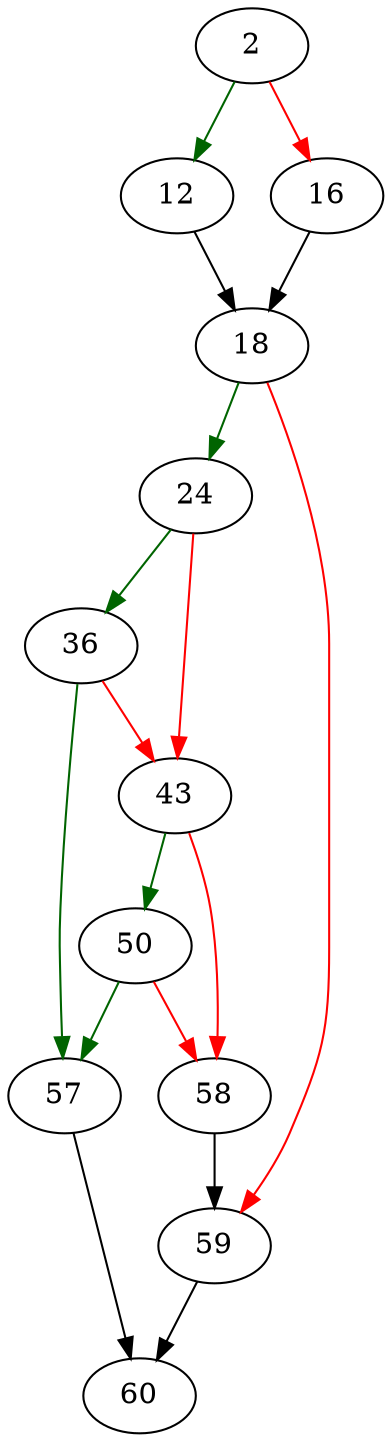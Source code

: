 strict digraph "isSetNullAction" {
	// Node definitions.
	2 [entry=true];
	12;
	16;
	18;
	24;
	59;
	36;
	43;
	57;
	50;
	58;
	60;

	// Edge definitions.
	2 -> 12 [
		color=darkgreen
		cond=true
	];
	2 -> 16 [
		color=red
		cond=false
	];
	12 -> 18;
	16 -> 18;
	18 -> 24 [
		color=darkgreen
		cond=true
	];
	18 -> 59 [
		color=red
		cond=false
	];
	24 -> 36 [
		color=darkgreen
		cond=true
	];
	24 -> 43 [
		color=red
		cond=false
	];
	59 -> 60;
	36 -> 43 [
		color=red
		cond=false
	];
	36 -> 57 [
		color=darkgreen
		cond=true
	];
	43 -> 50 [
		color=darkgreen
		cond=true
	];
	43 -> 58 [
		color=red
		cond=false
	];
	57 -> 60;
	50 -> 57 [
		color=darkgreen
		cond=true
	];
	50 -> 58 [
		color=red
		cond=false
	];
	58 -> 59;
}